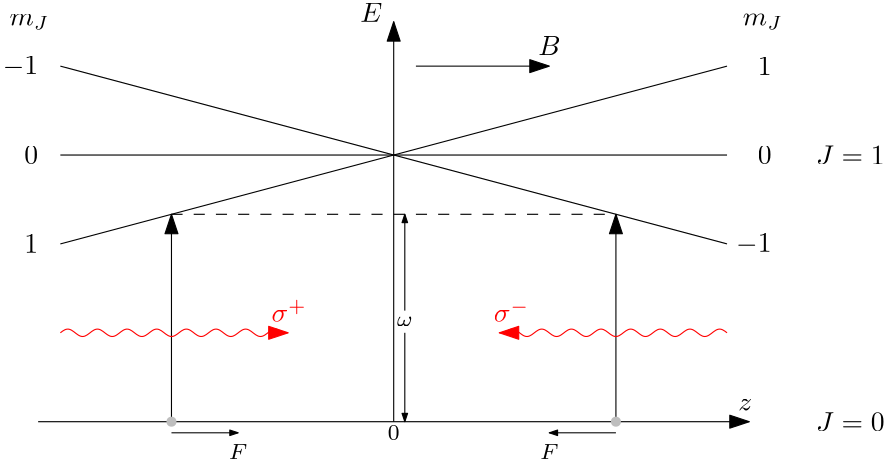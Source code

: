 <?xml version="1.0"?>
<!DOCTYPE ipe SYSTEM "ipe.dtd">
<ipe version="70005" creator="Ipe 7.1.4">
<info created="D:20150520154016" modified="D:20150602115019"/>
<ipestyle name="basic">
<symbol name="arrow/arc(spx)">
<path stroke="sym-stroke" fill="sym-stroke" pen="sym-pen">
0 0 m
-1 0.333 l
-1 -0.333 l
h
</path>
</symbol>
<symbol name="arrow/farc(spx)">
<path stroke="sym-stroke" fill="white" pen="sym-pen">
0 0 m
-1 0.333 l
-1 -0.333 l
h
</path>
</symbol>
<symbol name="mark/circle(sx)" transformations="translations">
<path fill="sym-stroke">
0.6 0 0 0.6 0 0 e
0.4 0 0 0.4 0 0 e
</path>
</symbol>
<symbol name="mark/disk(sx)" transformations="translations">
<path fill="sym-stroke">
0.6 0 0 0.6 0 0 e
</path>
</symbol>
<symbol name="mark/fdisk(sfx)" transformations="translations">
<group>
<path fill="sym-fill">
0.5 0 0 0.5 0 0 e
</path>
<path fill="sym-stroke" fillrule="eofill">
0.6 0 0 0.6 0 0 e
0.4 0 0 0.4 0 0 e
</path>
</group>
</symbol>
<symbol name="mark/box(sx)" transformations="translations">
<path fill="sym-stroke" fillrule="eofill">
-0.6 -0.6 m
0.6 -0.6 l
0.6 0.6 l
-0.6 0.6 l
h
-0.4 -0.4 m
0.4 -0.4 l
0.4 0.4 l
-0.4 0.4 l
h
</path>
</symbol>
<symbol name="mark/square(sx)" transformations="translations">
<path fill="sym-stroke">
-0.6 -0.6 m
0.6 -0.6 l
0.6 0.6 l
-0.6 0.6 l
h
</path>
</symbol>
<symbol name="mark/fsquare(sfx)" transformations="translations">
<group>
<path fill="sym-fill">
-0.5 -0.5 m
0.5 -0.5 l
0.5 0.5 l
-0.5 0.5 l
h
</path>
<path fill="sym-stroke" fillrule="eofill">
-0.6 -0.6 m
0.6 -0.6 l
0.6 0.6 l
-0.6 0.6 l
h
-0.4 -0.4 m
0.4 -0.4 l
0.4 0.4 l
-0.4 0.4 l
h
</path>
</group>
</symbol>
<symbol name="mark/cross(sx)" transformations="translations">
<group>
<path fill="sym-stroke">
-0.43 -0.57 m
0.57 0.43 l
0.43 0.57 l
-0.57 -0.43 l
h
</path>
<path fill="sym-stroke">
-0.43 0.57 m
0.57 -0.43 l
0.43 -0.57 l
-0.57 0.43 l
h
</path>
</group>
</symbol>
<symbol name="arrow/fnormal(spx)">
<path stroke="sym-stroke" fill="white" pen="sym-pen">
0 0 m
-1 0.333 l
-1 -0.333 l
h
</path>
</symbol>
<symbol name="arrow/pointed(spx)">
<path stroke="sym-stroke" fill="sym-stroke" pen="sym-pen">
0 0 m
-1 0.333 l
-0.8 0 l
-1 -0.333 l
h
</path>
</symbol>
<symbol name="arrow/fpointed(spx)">
<path stroke="sym-stroke" fill="white" pen="sym-pen">
0 0 m
-1 0.333 l
-0.8 0 l
-1 -0.333 l
h
</path>
</symbol>
<symbol name="arrow/linear(spx)">
<path stroke="sym-stroke" pen="sym-pen">
-1 0.333 m
0 0 l
-1 -0.333 l
</path>
</symbol>
<symbol name="arrow/fdouble(spx)">
<path stroke="sym-stroke" fill="white" pen="sym-pen">
0 0 m
-1 0.333 l
-1 -0.333 l
h
-1 0 m
-2 0.333 l
-2 -0.333 l
h
</path>
</symbol>
<symbol name="arrow/double(spx)">
<path stroke="sym-stroke" fill="sym-stroke" pen="sym-pen">
0 0 m
-1 0.333 l
-1 -0.333 l
h
-1 0 m
-2 0.333 l
-2 -0.333 l
h
</path>
</symbol>
<pen name="heavier" value="0.8"/>
<pen name="fat" value="1.2"/>
<pen name="ultrafat" value="2"/>
<symbolsize name="large" value="5"/>
<symbolsize name="small" value="2"/>
<symbolsize name="tiny" value="1.1"/>
<arrowsize name="large" value="10"/>
<arrowsize name="small" value="5"/>
<arrowsize name="tiny" value="3"/>
<color name="red" value="1 0 0"/>
<color name="green" value="0 1 0"/>
<color name="blue" value="0 0 1"/>
<color name="yellow" value="1 1 0"/>
<color name="orange" value="1 0.647 0"/>
<color name="gold" value="1 0.843 0"/>
<color name="purple" value="0.627 0.125 0.941"/>
<color name="gray" value="0.745"/>
<color name="brown" value="0.647 0.165 0.165"/>
<color name="navy" value="0 0 0.502"/>
<color name="pink" value="1 0.753 0.796"/>
<color name="seagreen" value="0.18 0.545 0.341"/>
<color name="turquoise" value="0.251 0.878 0.816"/>
<color name="violet" value="0.933 0.51 0.933"/>
<color name="darkblue" value="0 0 0.545"/>
<color name="darkcyan" value="0 0.545 0.545"/>
<color name="darkgray" value="0.663"/>
<color name="darkgreen" value="0 0.392 0"/>
<color name="darkmagenta" value="0.545 0 0.545"/>
<color name="darkorange" value="1 0.549 0"/>
<color name="darkred" value="0.545 0 0"/>
<color name="lightblue" value="0.678 0.847 0.902"/>
<color name="lightcyan" value="0.878 1 1"/>
<color name="lightgray" value="0.827"/>
<color name="lightgreen" value="0.565 0.933 0.565"/>
<color name="lightyellow" value="1 1 0.878"/>
<dashstyle name="dashed" value="[4] 0"/>
<dashstyle name="dotted" value="[1 3] 0"/>
<dashstyle name="dash dotted" value="[4 2 1 2] 0"/>
<dashstyle name="dash dot dotted" value="[4 2 1 2 1 2] 0"/>
<textsize name="large" value="\large"/>
<textsize name="small" value="\small"/>
<textsize name="tiny" value="\tiny"/>
<textsize name="Large" value="\Large"/>
<textsize name="LARGE" value="\LARGE"/>
<textsize name="huge" value="\huge"/>
<textsize name="Huge" value="\Huge"/>
<textsize name="footnote" value="\footnotesize"/>
<textstyle name="center" begin="\begin{center}" end="\end{center}"/>
<textstyle name="itemize" begin="\begin{itemize}" end="\end{itemize}"/>
<textstyle name="item" begin="\begin{itemize}\item{}" end="\end{itemize}"/>
<gridsize name="4 pts" value="4"/>
<gridsize name="8 pts (~3 mm)" value="8"/>
<gridsize name="16 pts (~6 mm)" value="16"/>
<gridsize name="32 pts (~12 mm)" value="32"/>
<gridsize name="10 pts (~3.5 mm)" value="10"/>
<gridsize name="20 pts (~7 mm)" value="20"/>
<gridsize name="14 pts (~5 mm)" value="14"/>
<gridsize name="28 pts (~10 mm)" value="28"/>
<gridsize name="56 pts (~20 mm)" value="56"/>
<anglesize name="90 deg" value="90"/>
<anglesize name="60 deg" value="60"/>
<anglesize name="45 deg" value="45"/>
<anglesize name="30 deg" value="30"/>
<anglesize name="22.5 deg" value="22.5"/>
<tiling name="falling" angle="-60" step="4" width="1"/>
<tiling name="rising" angle="30" step="4" width="1"/>
</ipestyle>
<page>
<layer name="alpha"/>
<view layers="alpha" active="alpha"/>
<path layer="alpha" stroke="black" arrow="normal/normal">
240 608 m
240 752 l
</path>
<path stroke="black" arrow="normal/normal">
112 608 m
368 608 l
</path>
<path stroke="black">
120 672 m
360 736 l
</path>
<path stroke="black">
120 736 m
360 672 l
</path>
<path stroke="black">
120 704 m
360 704 l
</path>
<text matrix="1 0 0 1 0 -32" transformations="translations" pos="228 784" stroke="black" type="label" width="7.929" height="6.808" depth="0" valign="baseline">$E$</text>
<text matrix="1 0 0 1 8 -8" transformations="translations" pos="356 620" stroke="black" type="label" width="5.071" height="4.289" depth="0" valign="baseline">$z$</text>
<text matrix="1 0 0 1 12 4" transformations="translations" pos="368 748" stroke="black" type="label" width="14.311" height="4.294" depth="1.49" halign="right" valign="center">$m_J$</text>
<text matrix="1 0 0 1 -252 4" transformations="translations" pos="368 748" stroke="black" type="label" width="14.311" height="4.294" depth="1.49" halign="right" valign="center">$m_J$</text>
<text matrix="1 0 0 1 8 8" transformations="translations" pos="368 728" stroke="black" type="label" width="4.981" height="6.42" depth="0" halign="right" valign="center">$1$</text>
<text matrix="1 0 0 1 8 0" transformations="translations" pos="368 704" stroke="black" type="label" width="4.981" height="6.42" depth="0" halign="right" valign="center">$0
$</text>
<text matrix="1 0 0 1 0 4" transformations="translations" pos="376 668" stroke="black" type="label" width="12.73" height="6.421" depth="0.83" halign="right" valign="center">$-1$</text>
<text matrix="1 0 0 1 -256 -56" transformations="translations" pos="368 728" stroke="black" type="label" width="4.981" height="6.42" depth="0" halign="right" valign="center">$1$</text>
<text matrix="1 0 0 1 -256 0" transformations="translations" pos="368 704" stroke="black" type="label" width="4.981" height="6.42" depth="0" halign="right" valign="center">$0
$</text>
<text matrix="1 0 0 1 -264 68" transformations="translations" pos="376 668" stroke="black" type="label" width="12.73" height="6.421" depth="0.83" halign="right" valign="center">$-1$</text>
<path stroke="black" arrow="normal/normal">
160 608 m
160 682.667 l
</path>
<path matrix="1 0 0 1 160 0" stroke="black" arrow="normal/normal">
160 608 m
160 682.667 l
</path>
<path stroke="black" dash="dashed">
160 682.667 m
320 682.667 l
</path>
<text matrix="1 0 0 1 -8 0" transformations="translations" pos="400 704" stroke="black" type="label" width="24.747" height="6.808" depth="0" valign="center">$J = 1$</text>
<text matrix="1 0 0 1 -8 0" transformations="translations" pos="400 608" stroke="black" type="label" width="24.747" height="6.808" depth="0" valign="center">$J = 0$</text>
<path matrix="1 0 0 1 -8 52" stroke="red">
128 588 m
128.269 588.222 128.539 588.426 128.808 588.611 c
129.077 588.796 129.347 588.962 129.616 589.086 c
129.886 589.209 130.155 589.29 130.424 589.32 c
130.694 589.35 130.963 589.329 131.232 589.26 c
131.502 589.192 131.771 589.074 132.04 588.921 c
132.31 588.768 132.579 588.58 132.848 588.377 c
133.118 588.175 133.387 587.958 133.657 587.75 c
133.926 587.542 134.195 587.344 134.465 587.178 c
134.734 587.011 135.003 586.877 135.273 586.788 c
135.542 586.7 135.811 586.658 136.081 586.668 c
136.35 586.678 136.62 586.738 136.889 586.844 c
137.158 586.949 137.428 587.098 137.697 587.276 c
137.966 587.453 138.236 587.659 138.505 587.869 c
138.774 588.079 139.044 588.295 139.313 588.491 c
139.582 588.688 139.852 588.865 140.121 589.004 c
140.391 589.144 140.66 589.244 140.929 589.295 c
141.199 589.345 141.468 589.346 141.737 589.297 c
142.007 589.248 142.276 589.149 142.545 589.011 c
142.815 588.874 143.084 588.697 143.354 588.501 c
143.623 588.305 143.892 588.09 144.162 587.88 c
144.431 587.669 144.7 587.463 144.97 587.285 c
145.239 587.106 145.508 586.956 145.778 586.849 c
146.047 586.742 146.316 586.68 146.586 586.669 c
146.855 586.657 147.125 586.697 147.394 586.784 c
147.663 586.871 147.933 587.004 148.202 587.169 c
148.471 587.335 148.741 587.532 149.01 587.739 c
149.279 587.947 149.549 588.164 149.818 588.367 c
150.088 588.571 150.357 588.76 150.626 588.914 c
150.896 589.068 151.165 589.186 151.434 589.257 c
151.704 589.327 151.973 589.35 152.242 589.321 c
152.512 589.293 152.781 589.213 153.051 589.092 c
153.32 588.971 153.589 588.807 153.859 588.62 c
154.128 588.433 154.397 588.222 154.667 588.011 c
154.936 587.799 155.205 587.587 155.475 587.399 c
155.744 587.21 156.013 587.045 156.283 586.92 c
156.552 586.796 156.822 586.714 157.091 586.682 c
157.36 586.65 157.63 586.669 157.899 586.736 c
158.168 586.804 158.438 586.919 158.707 587.071 c
158.976 587.223 159.246 587.41 159.515 587.612 c
159.785 587.815 160.054 588.032 160.323 588.24 c
160.593 588.448 160.862 588.646 161.131 588.814 c
161.401 588.981 161.67 589.117 161.939 589.207 c
162.209 589.297 162.478 589.34 162.747 589.332 c
163.017 589.325 163.286 589.265 163.556 589.162 c
163.825 589.058 164.094 588.91 164.364 588.733 c
164.633 588.556 164.902 588.352 165.172 588.141 c
165.441 587.931 165.71 587.716 165.98 587.519 c
166.249 587.321 166.519 587.143 166.788 587.003 c
167.057 586.862 167.327 586.76 167.596 586.708 c
167.865 586.656 168.135 586.653 168.404 586.701 c
168.673 586.748 168.943 586.845 169.212 586.982 c
169.481 587.118 169.751 587.294 170.02 587.489 c
170.29 587.684 170.559 587.899 170.828 588.11 c
171.098 588.32 171.367 588.527 171.636 588.706 c
171.906 588.885 172.175 589.038 172.444 589.146 c
172.714 589.254 172.983 589.318 173.253 589.331 c
173.522 589.344 173.791 589.306 174.061 589.22 c
174.33 589.135 174.599 589.003 174.869 588.839 c
175.138 588.674 175.407 588.478 175.677 588.271 c
175.946 588.064 176.215 587.847 176.485 587.643 c
176.754 587.439 177.024 587.249 177.293 587.094 c
177.562 586.939 177.832 586.819 178.101 586.747 c
178.37 586.675 178.64 586.651 178.909 586.678 c
179.178 586.704 179.448 586.782 179.717 586.902 c
179.987 587.022 180.256 587.184 180.525 587.371 c
180.795 587.557 181.064 587.767 181.333 587.979 c
181.603 588.19 181.872 588.402 182.141 588.592 c
182.411 588.781 182.68 588.948 182.949 589.073 c
183.219 589.199 183.488 589.283 183.758 589.316 c
184.027 589.35 184.296 589.333 184.566 589.267 c
184.835 589.201 185.104 589.087 185.374 588.937 c
185.643 588.786 185.912 588.6 186.182 588.398 c
186.451 588.196 186.721 587.979 186.99 587.771 c
187.259 587.563 187.529 587.363 187.798 587.195 c
188.067 587.026 188.337 586.889 188.606 586.797 c
188.875 586.706 189.145 586.661 189.414 586.667 c
189.684 586.673 189.953 586.731 190.222 586.833 c
190.492 586.935 190.761 587.083 191.03 587.258 c
191.3 587.434 191.569 587.638 191.838 587.848 c
192.108 588.058 192.377 588.274 192.646 588.472 c
192.916 588.669 193.185 588.849 193.455 588.99 c
193.724 589.132 193.993 589.235 194.263 589.289 c
194.532 589.343 194.801 589.347 195.071 589.302 c
195.34 589.256 195.609 589.16 195.879 589.025 c
196.148 588.89 196.418 588.715 196.687 588.521 c
196.956 588.326 197.226 588.112 197.495 587.901 c
197.764 587.69 198.034 587.483 198.303 587.303 c
198.572 587.123 198.842 586.969 199.111 586.86 c
199.38 586.75 199.65 586.684 199.919 586.67 c
200.189 586.655 200.458 586.692 200.727 586.775 c
200.997 586.859 201.266 586.99 201.535 587.153 c
201.805 587.316 202.074 587.512 202.343 587.719 c
202.613 587.925 202.882 588.143 203.152 588.347 c
203.421 588.551 203.69 588.742 203.96 588.898 c
204.229 589.054 204.498 589.176 204.768 589.25 c
205.037 589.323 205.306 589.349 205.576 589.324 c
205.845 589.299 206.114 589.223 206.384 589.104 c
206.653 588.985 206.923 588.822 207.192 588.639 c
207.461 588.456 207.731 588.254 208 588.032 c
</path>
<path matrix="1 0 0 1 6 -4" stroke="red" arrow="normal/normal">
192 644 m
196 644 l
</path>
<text matrix="1 0 0 1 4 -4" transformations="translations" pos="192 648" stroke="red" type="label" width="12.664" height="7.933" depth="0" valign="baseline">$\sigma^+$</text>
<path matrix="-1 0 0 1 488 52" stroke="red">
128 588 m
128.269 588.222 128.539 588.426 128.808 588.611 c
129.077 588.796 129.347 588.962 129.616 589.086 c
129.886 589.209 130.155 589.29 130.424 589.32 c
130.694 589.35 130.963 589.329 131.232 589.26 c
131.502 589.192 131.771 589.074 132.04 588.921 c
132.31 588.768 132.579 588.58 132.848 588.377 c
133.118 588.175 133.387 587.958 133.657 587.75 c
133.926 587.542 134.195 587.344 134.465 587.178 c
134.734 587.011 135.003 586.877 135.273 586.788 c
135.542 586.7 135.811 586.658 136.081 586.668 c
136.35 586.678 136.62 586.738 136.889 586.844 c
137.158 586.949 137.428 587.098 137.697 587.276 c
137.966 587.453 138.236 587.659 138.505 587.869 c
138.774 588.079 139.044 588.295 139.313 588.491 c
139.582 588.688 139.852 588.865 140.121 589.004 c
140.391 589.144 140.66 589.244 140.929 589.295 c
141.199 589.345 141.468 589.346 141.737 589.297 c
142.007 589.248 142.276 589.149 142.545 589.011 c
142.815 588.874 143.084 588.697 143.354 588.501 c
143.623 588.305 143.892 588.09 144.162 587.88 c
144.431 587.669 144.7 587.463 144.97 587.285 c
145.239 587.106 145.508 586.956 145.778 586.849 c
146.047 586.742 146.316 586.68 146.586 586.669 c
146.855 586.657 147.125 586.697 147.394 586.784 c
147.663 586.871 147.933 587.004 148.202 587.169 c
148.471 587.335 148.741 587.532 149.01 587.739 c
149.279 587.947 149.549 588.164 149.818 588.367 c
150.088 588.571 150.357 588.76 150.626 588.914 c
150.896 589.068 151.165 589.186 151.434 589.257 c
151.704 589.327 151.973 589.35 152.242 589.321 c
152.512 589.293 152.781 589.213 153.051 589.092 c
153.32 588.971 153.589 588.807 153.859 588.62 c
154.128 588.433 154.397 588.222 154.667 588.011 c
154.936 587.799 155.205 587.587 155.475 587.399 c
155.744 587.21 156.013 587.045 156.283 586.92 c
156.552 586.796 156.822 586.714 157.091 586.682 c
157.36 586.65 157.63 586.669 157.899 586.736 c
158.168 586.804 158.438 586.919 158.707 587.071 c
158.976 587.223 159.246 587.41 159.515 587.612 c
159.785 587.815 160.054 588.032 160.323 588.24 c
160.593 588.448 160.862 588.646 161.131 588.814 c
161.401 588.981 161.67 589.117 161.939 589.207 c
162.209 589.297 162.478 589.34 162.747 589.332 c
163.017 589.325 163.286 589.265 163.556 589.162 c
163.825 589.058 164.094 588.91 164.364 588.733 c
164.633 588.556 164.902 588.352 165.172 588.141 c
165.441 587.931 165.71 587.716 165.98 587.519 c
166.249 587.321 166.519 587.143 166.788 587.003 c
167.057 586.862 167.327 586.76 167.596 586.708 c
167.865 586.656 168.135 586.653 168.404 586.701 c
168.673 586.748 168.943 586.845 169.212 586.982 c
169.481 587.118 169.751 587.294 170.02 587.489 c
170.29 587.684 170.559 587.899 170.828 588.11 c
171.098 588.32 171.367 588.527 171.636 588.706 c
171.906 588.885 172.175 589.038 172.444 589.146 c
172.714 589.254 172.983 589.318 173.253 589.331 c
173.522 589.344 173.791 589.306 174.061 589.22 c
174.33 589.135 174.599 589.003 174.869 588.839 c
175.138 588.674 175.407 588.478 175.677 588.271 c
175.946 588.064 176.215 587.847 176.485 587.643 c
176.754 587.439 177.024 587.249 177.293 587.094 c
177.562 586.939 177.832 586.819 178.101 586.747 c
178.37 586.675 178.64 586.651 178.909 586.678 c
179.178 586.704 179.448 586.782 179.717 586.902 c
179.987 587.022 180.256 587.184 180.525 587.371 c
180.795 587.557 181.064 587.767 181.333 587.979 c
181.603 588.19 181.872 588.402 182.141 588.592 c
182.411 588.781 182.68 588.948 182.949 589.073 c
183.219 589.199 183.488 589.283 183.758 589.316 c
184.027 589.35 184.296 589.333 184.566 589.267 c
184.835 589.201 185.104 589.087 185.374 588.937 c
185.643 588.786 185.912 588.6 186.182 588.398 c
186.451 588.196 186.721 587.979 186.99 587.771 c
187.259 587.563 187.529 587.363 187.798 587.195 c
188.067 587.026 188.337 586.889 188.606 586.797 c
188.875 586.706 189.145 586.661 189.414 586.667 c
189.684 586.673 189.953 586.731 190.222 586.833 c
190.492 586.935 190.761 587.083 191.03 587.258 c
191.3 587.434 191.569 587.638 191.838 587.848 c
192.108 588.058 192.377 588.274 192.646 588.472 c
192.916 588.669 193.185 588.849 193.455 588.99 c
193.724 589.132 193.993 589.235 194.263 589.289 c
194.532 589.343 194.801 589.347 195.071 589.302 c
195.34 589.256 195.609 589.16 195.879 589.025 c
196.148 588.89 196.418 588.715 196.687 588.521 c
196.956 588.326 197.226 588.112 197.495 587.901 c
197.764 587.69 198.034 587.483 198.303 587.303 c
198.572 587.123 198.842 586.969 199.111 586.86 c
199.38 586.75 199.65 586.684 199.919 586.67 c
200.189 586.655 200.458 586.692 200.727 586.775 c
200.997 586.859 201.266 586.99 201.535 587.153 c
201.805 587.316 202.074 587.512 202.343 587.719 c
202.613 587.925 202.882 588.143 203.152 588.347 c
203.421 588.551 203.69 588.742 203.96 588.898 c
204.229 589.054 204.498 589.176 204.768 589.25 c
205.037 589.323 205.306 589.349 205.576 589.324 c
205.845 589.299 206.114 589.223 206.384 589.104 c
206.653 588.985 206.923 588.822 207.192 588.639 c
207.461 588.456 207.731 588.254 208 588.032 c
</path>
<path matrix="-1 0 0 1 474 -4" stroke="red" arrow="normal/normal">
192 644 m
196 644 l
</path>
<text matrix="1 0 0 1 84 -4" transformations="translations" pos="192 648" stroke="red" type="label" width="12.775" height="7.933" depth="0" valign="baseline">$\sigma^-$</text>
<path stroke="black" rarrow="normal/tiny">
244 682.667 m
244 648 l
</path>
<path stroke="black" arrow="normal/tiny">
244 640 m
244 608 l
</path>
<text transformations="translations" pos="244 644" stroke="black" type="label" width="5.551" height="3.432" depth="0" halign="center" valign="center" size="footnote">$\omega$</text>
<use name="mark/disk(sx)" pos="160 608" size="normal" stroke="gray"/>
<use name="mark/disk(sx)" pos="320 608" size="normal" stroke="gray"/>
<path stroke="black" fill="white" arrow="normal/tiny">
160 604 m
184 604 l
</path>
<path stroke="black" fill="white" arrow="normal/tiny">
320 604 m
296 604 l
</path>
<text matrix="1 0 0 1 0 4" transformations="translations" pos="184 596" stroke="black" type="label" width="6.535" height="5.446" depth="0" halign="center" valign="top" size="footnote">$F$</text>
<text matrix="1 0 0 1 112 4" transformations="translations" pos="184 596" stroke="black" type="label" width="6.535" height="5.446" depth="0" halign="center" valign="top" size="footnote">$F$</text>
<text transformations="translations" pos="240 604" stroke="black" type="label" width="4.234" height="5.136" depth="0" halign="center" valign="center" size="footnote">$0$</text>
<path matrix="1 0 0 1 32 140" stroke="black" arrow="normal/normal">
216 596 m
264 596 l
</path>
<text matrix="1 0 0 1 -4 0" transformations="translations" pos="296 740" stroke="black" type="label" width="8.057" height="6.808" depth="0" valign="baseline">$B$</text>
</page>
</ipe>
